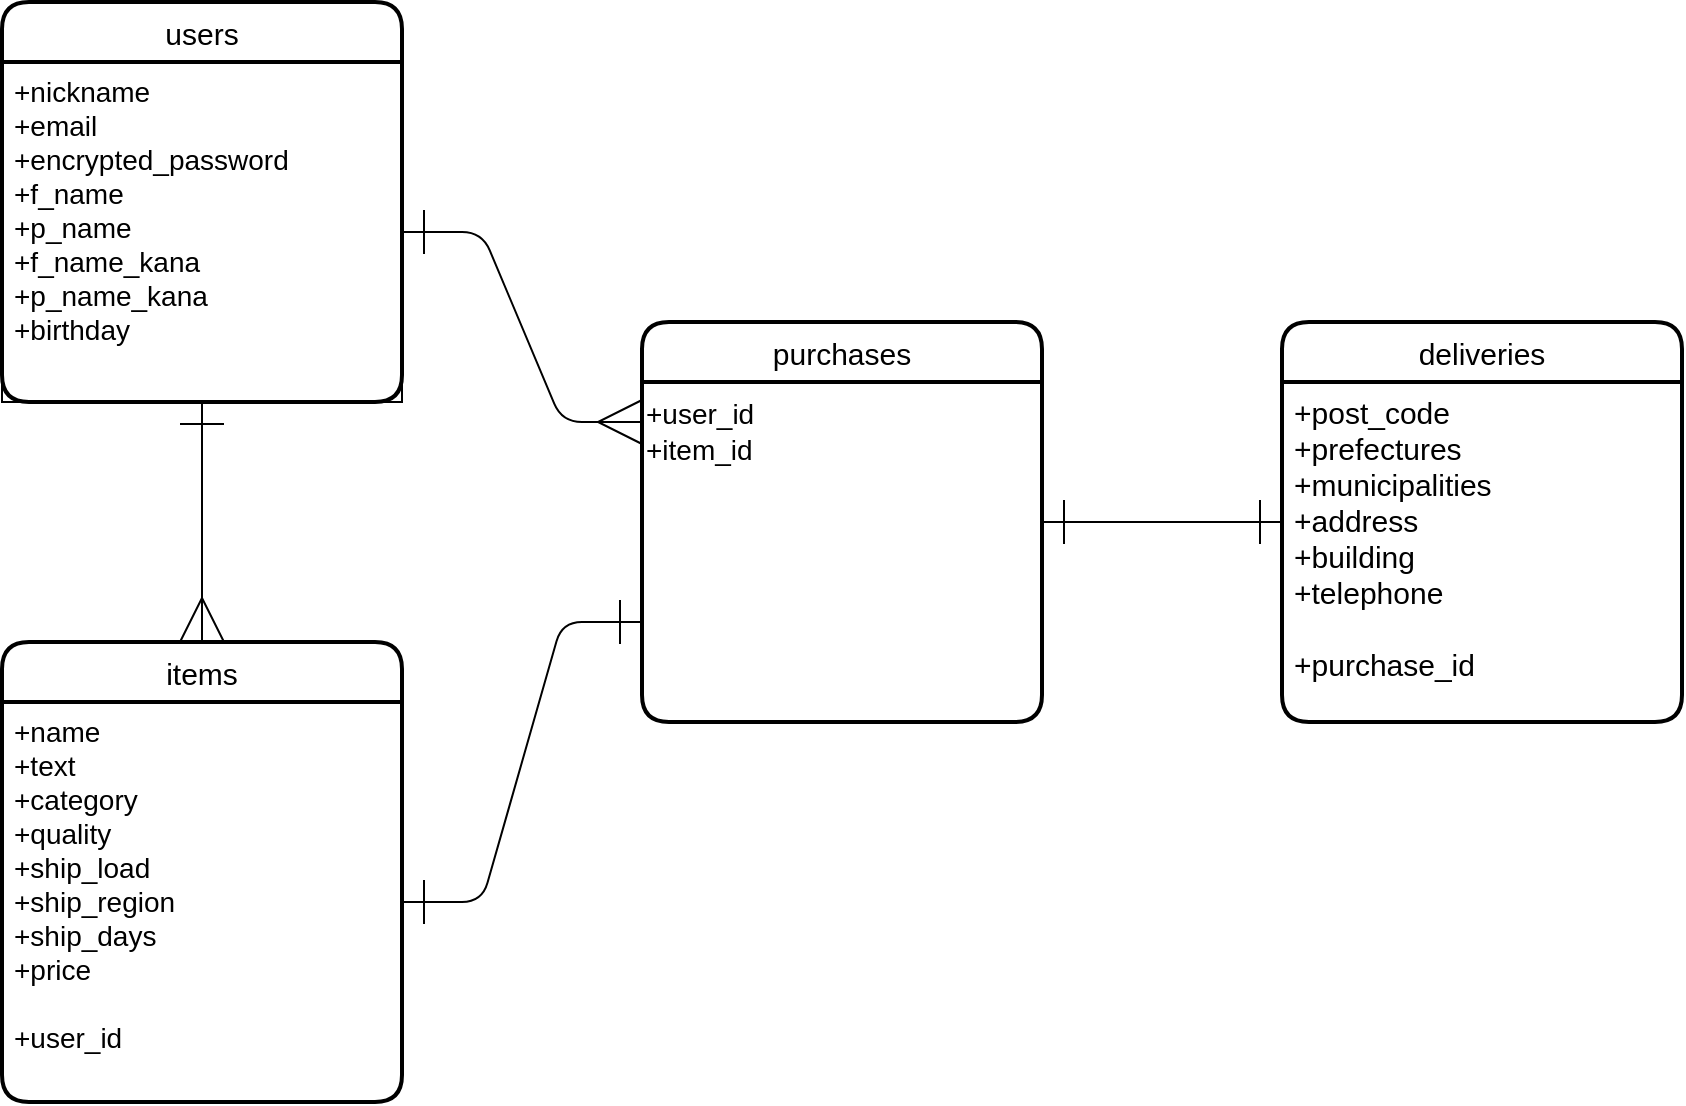 <mxfile>
    <diagram id="SV82Dd_aksswGrUe_PqG" name="ページ1">
        <mxGraphModel dx="1066" dy="664" grid="1" gridSize="10" guides="1" tooltips="1" connect="1" arrows="1" fold="1" page="1" pageScale="1" pageWidth="827" pageHeight="1169" math="0" shadow="0">
            <root>
                <mxCell id="0"/>
                <mxCell id="1" parent="0"/>
                <mxCell id="15" style="edgeStyle=none;html=1;entryX=0.5;entryY=0;entryDx=0;entryDy=0;fontSize=15;endArrow=ERmany;endFill=0;endSize=20;startArrow=ERone;startFill=0;startSize=20;" edge="1" parent="1" source="2" target="4">
                    <mxGeometry relative="1" as="geometry"/>
                </mxCell>
                <mxCell id="16" style="edgeStyle=none;html=1;entryX=0;entryY=0.25;entryDx=0;entryDy=0;fontSize=15;startArrow=ERone;startFill=0;endArrow=ERmany;endFill=0;startSize=20;endSize=20;exitX=1;exitY=0.5;exitDx=0;exitDy=0;" edge="1" parent="1" source="3" target="7">
                    <mxGeometry relative="1" as="geometry">
                        <Array as="points">
                            <mxPoint x="654" y="195"/>
                            <mxPoint x="694" y="290"/>
                            <mxPoint x="714" y="290"/>
                        </Array>
                    </mxGeometry>
                </mxCell>
                <mxCell id="2" value="users" style="swimlane;childLayout=stackLayout;horizontal=1;startSize=30;horizontalStack=0;rounded=1;fontSize=15;fontStyle=0;strokeWidth=2;resizeParent=0;resizeLast=1;shadow=0;dashed=0;align=center;" vertex="1" parent="1">
                    <mxGeometry x="414" y="80" width="200" height="200" as="geometry">
                        <mxRectangle x="330" y="280" width="80" height="30" as="alternateBounds"/>
                    </mxGeometry>
                </mxCell>
                <mxCell id="3" value="+nickname&#10;+email&#10;+encrypted_password&#10;+f_name&#10;+p_name&#10;+f_name_kana&#10;+p_name_kana&#10;+birthday" style="align=left;spacingLeft=4;fontSize=14;verticalAlign=top;resizable=0;rotatable=0;part=1;fillColor=none;" vertex="1" parent="2">
                    <mxGeometry y="30" width="200" height="170" as="geometry"/>
                </mxCell>
                <mxCell id="4" value="items" style="swimlane;childLayout=stackLayout;horizontal=1;startSize=30;horizontalStack=0;rounded=1;fontSize=15;fontStyle=0;strokeWidth=2;resizeParent=0;resizeLast=1;shadow=0;dashed=0;align=center;" vertex="1" parent="1">
                    <mxGeometry x="414" y="400" width="200" height="230" as="geometry"/>
                </mxCell>
                <mxCell id="5" value="+name&#10;+text&#10;+category&#10;+quality&#10;+ship_load&#10;+ship_region&#10;+ship_days&#10;+price&#10;&#10;+user_id" style="align=left;strokeColor=none;fillColor=none;spacingLeft=4;fontSize=14;verticalAlign=top;resizable=0;rotatable=0;part=1;" vertex="1" parent="4">
                    <mxGeometry y="30" width="200" height="200" as="geometry"/>
                </mxCell>
                <mxCell id="22" style="edgeStyle=none;html=1;entryX=0;entryY=0.5;entryDx=0;entryDy=0;fontSize=14;startArrow=ERone;startFill=0;endArrow=ERone;endFill=0;startSize=20;endSize=20;" edge="1" parent="1" source="7" target="10">
                    <mxGeometry relative="1" as="geometry"/>
                </mxCell>
                <mxCell id="7" value="purchases" style="swimlane;childLayout=stackLayout;horizontal=1;startSize=30;horizontalStack=0;rounded=1;fontSize=15;fontStyle=0;strokeWidth=2;resizeParent=0;resizeLast=1;shadow=0;dashed=0;align=center;" vertex="1" parent="1">
                    <mxGeometry x="734" y="240" width="200" height="200" as="geometry"/>
                </mxCell>
                <mxCell id="20" value="&lt;span style=&quot;font-size: 14px;&quot;&gt;+user_id&lt;br&gt;+item_id&lt;br&gt;&lt;/span&gt;" style="text;html=1;align=left;verticalAlign=top;resizable=0;points=[];autosize=1;strokeColor=none;fillColor=none;fontSize=15;" vertex="1" parent="7">
                    <mxGeometry y="30" width="200" height="170" as="geometry"/>
                </mxCell>
                <mxCell id="10" value="deliveries" style="swimlane;childLayout=stackLayout;horizontal=1;startSize=30;horizontalStack=0;rounded=1;fontSize=15;fontStyle=0;strokeWidth=2;resizeParent=0;resizeLast=1;shadow=0;dashed=0;align=center;" vertex="1" parent="1">
                    <mxGeometry x="1054" y="240" width="200" height="200" as="geometry"/>
                </mxCell>
                <mxCell id="11" value="+post_code&#10;+prefectures&#10;+municipalities&#10;+address&#10;+building&#10;+telephone&#10;&#10;+purchase_id" style="align=left;strokeColor=none;fillColor=none;spacingLeft=4;fontSize=15;verticalAlign=top;resizable=0;rotatable=0;part=1;" vertex="1" parent="10">
                    <mxGeometry y="30" width="200" height="170" as="geometry"/>
                </mxCell>
                <mxCell id="17" style="edgeStyle=none;html=1;entryX=0;entryY=0.75;entryDx=0;entryDy=0;fontSize=15;startArrow=ERone;startFill=0;endArrow=ERone;endFill=0;startSize=20;endSize=20;exitX=1;exitY=0.5;exitDx=0;exitDy=0;" edge="1" parent="1" source="5" target="7">
                    <mxGeometry relative="1" as="geometry">
                        <Array as="points">
                            <mxPoint x="654" y="530"/>
                            <mxPoint x="694" y="390"/>
                        </Array>
                    </mxGeometry>
                </mxCell>
            </root>
        </mxGraphModel>
    </diagram>
</mxfile>